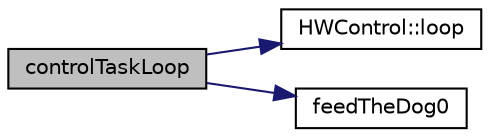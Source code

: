 digraph "controlTaskLoop"
{
  edge [fontname="Helvetica",fontsize="10",labelfontname="Helvetica",labelfontsize="10"];
  node [fontname="Helvetica",fontsize="10",shape=record];
  rankdir="LR";
  Node0 [label="controlTaskLoop",height=0.2,width=0.4,color="black", fillcolor="grey75", style="filled", fontcolor="black"];
  Node0 -> Node1 [color="midnightblue",fontsize="10",style="solid",fontname="Helvetica"];
  Node1 [label="HWControl::loop",height=0.2,width=0.4,color="black", fillcolor="white", style="filled",URL="$class_h_w_control.html#ac12c1645fde59539a1ad165eb6d796d4"];
  Node0 -> Node2 [color="midnightblue",fontsize="10",style="solid",fontname="Helvetica"];
  Node2 [label="feedTheDog0",height=0.2,width=0.4,color="black", fillcolor="white", style="filled",URL="$_utils_8cpp.html#aadc63ee1ac2f36d2ed68699f4e364c6b",tooltip="Source: https://forum.arduino.cc/t/esp32-a-better-way-than-vtaskdelay-to-get-around-watchdog-crash/59..."];
}
